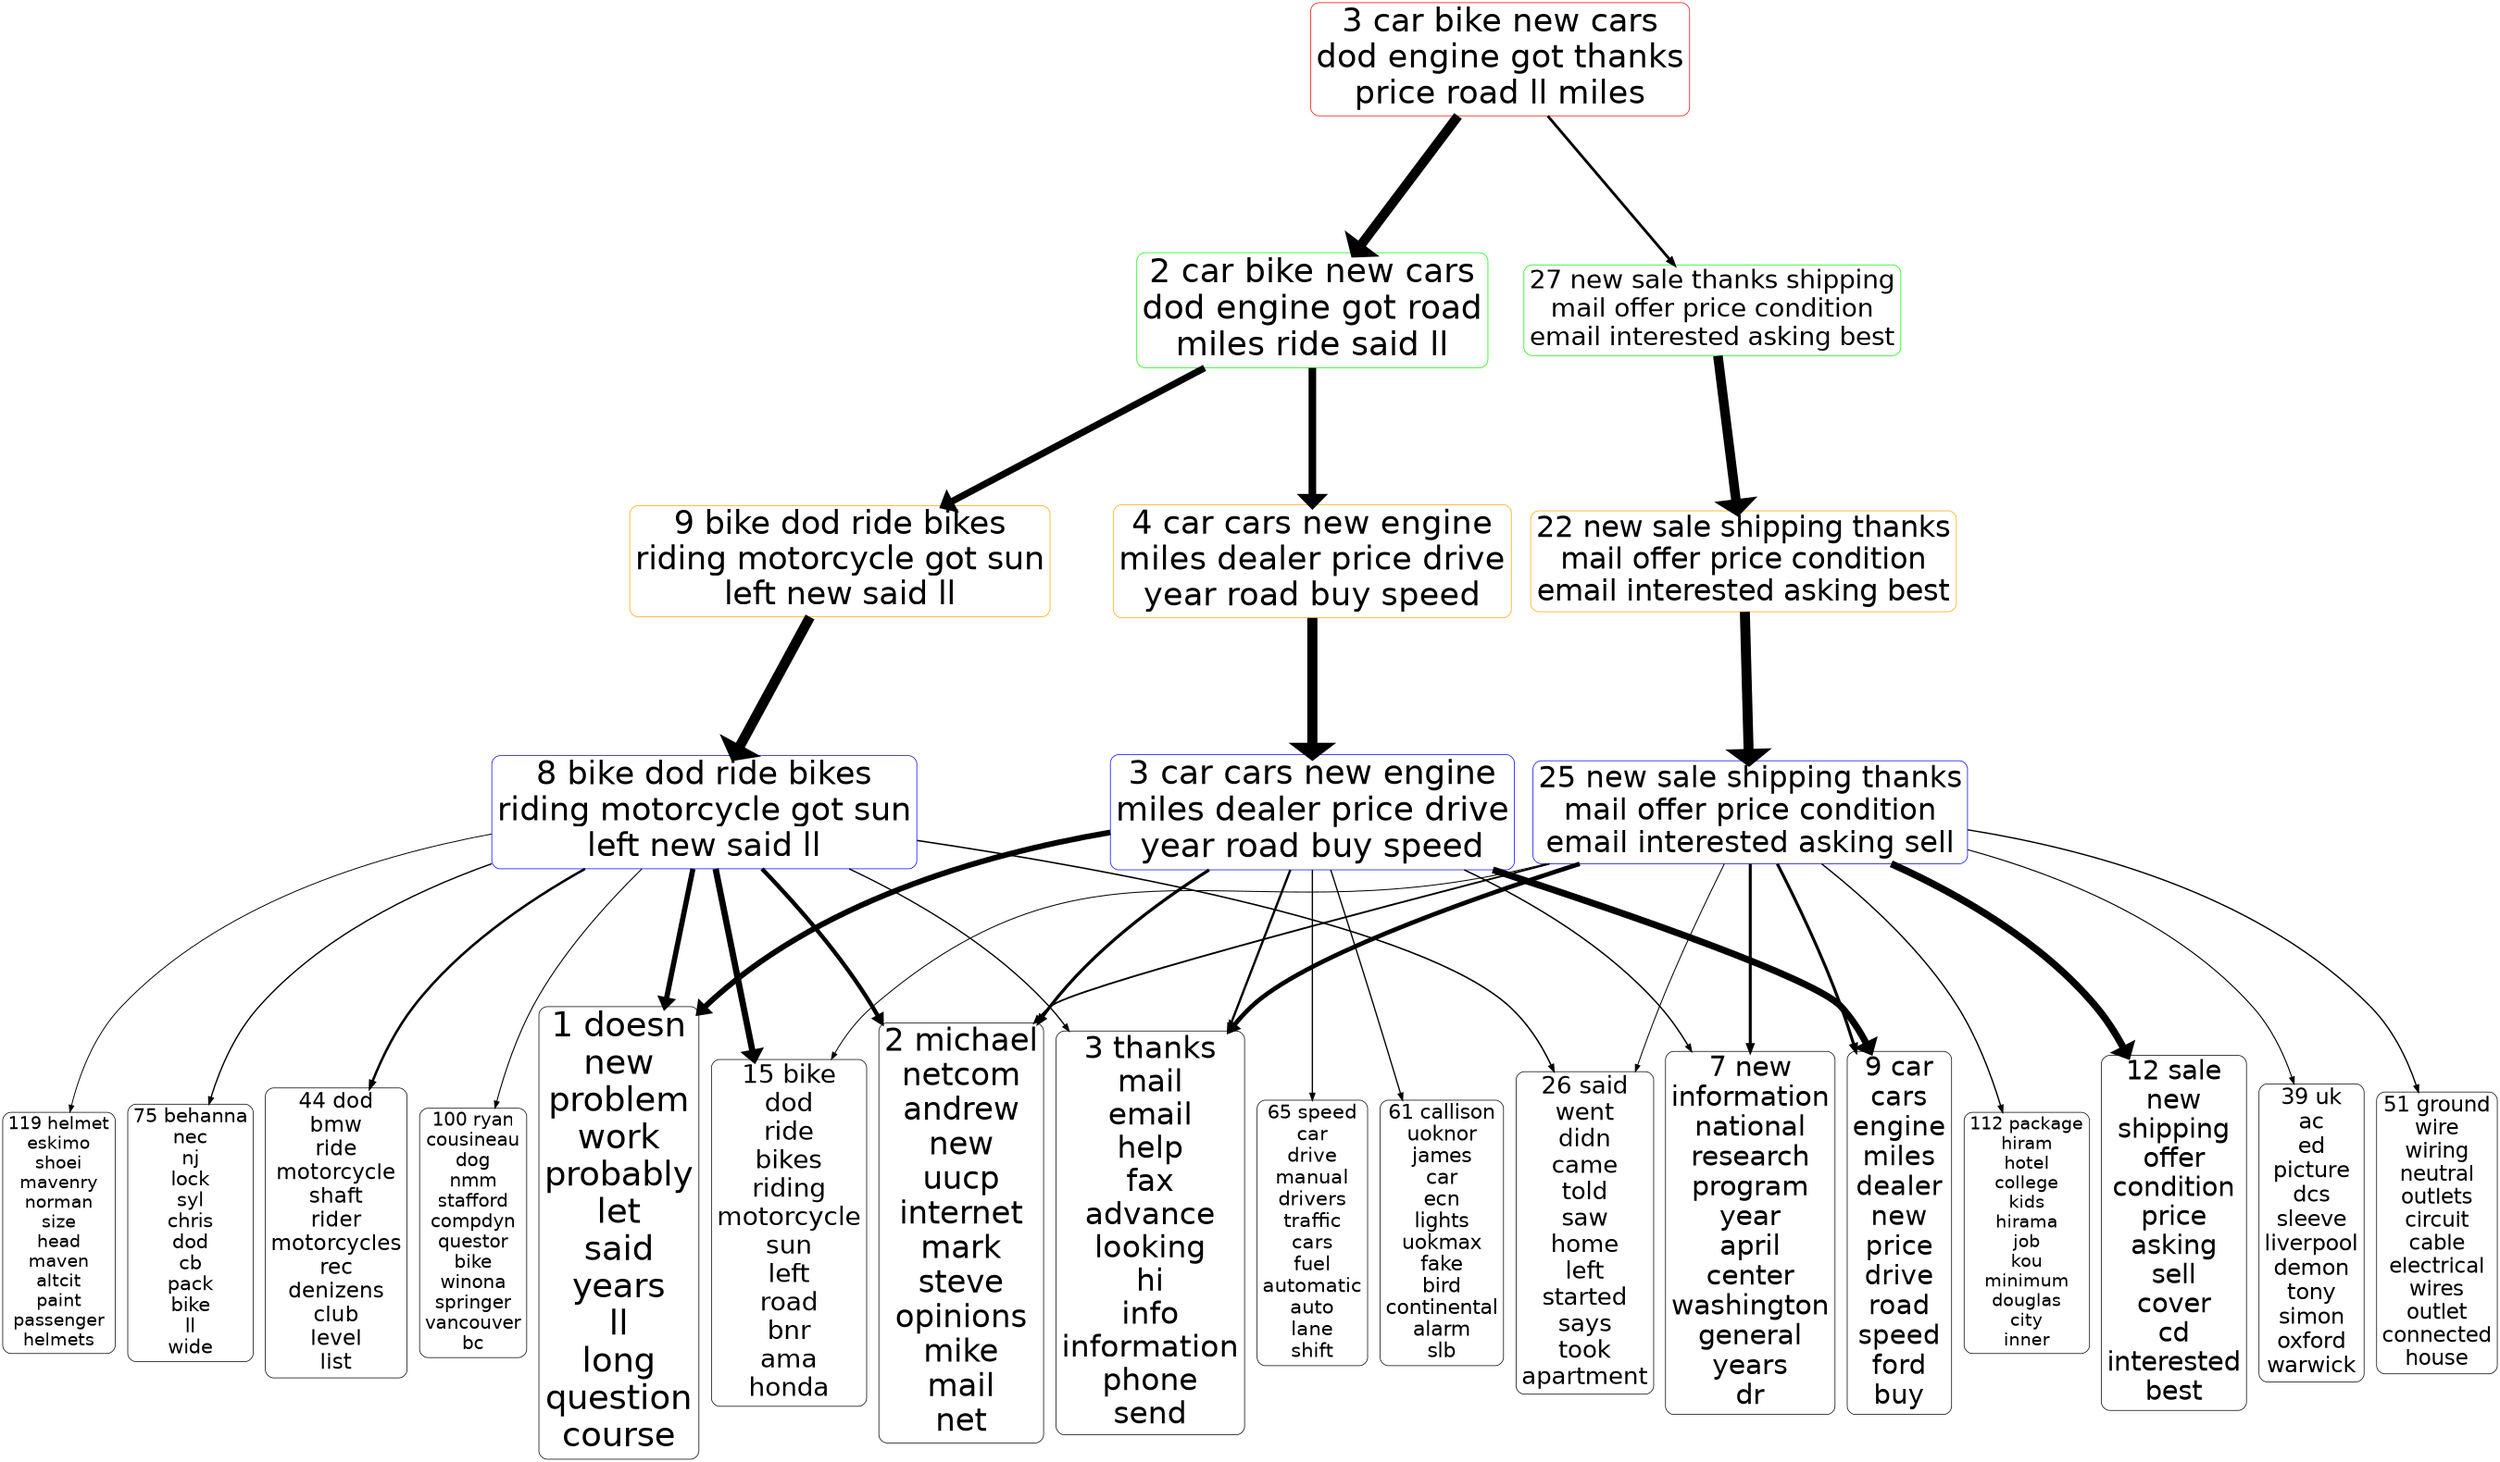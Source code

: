 digraph G {
size="18,18!";ranksep=4; ratio = auto; layers="1:2:3:4:5";
graph [fontname = "helvetica"];node [fontname = "helvetica"];edge [fontname = "helvetica"];ranksep=2.8;
"5_3" [ rank =5,fontsize =48.1546, shape=box, style="rounded", color=red, label="3 car bike new cars
dod engine got thanks
price road ll miles"]
"5_3" -> "4_2" [penwidth=14.0886,dir=forward]
"4_2" [rank =6,fontsize =49.5216, shape=box, style="rounded", color=green,label="2 car bike new cars
dod engine got road
miles ride said ll"]
"5_3" -> "4_27" [penwidth=4.0281,dir=forward]
"4_27" [rank =6,fontsize =38.1314, shape=box, style="rounded", color=green,label="27 new sale thanks shipping
mail offer price condition
email interested asking best"]
"4_2" [ rank =4,fontsize =49.5216, shape=box, style="rounded", color=green, label="2 car bike new cars
dod engine got road
miles ride said ll"]
"4_2" -> "3_4" [penwidth=11.1773,dir=forward]
"3_4" [rank =5,fontsize =48.3403, shape=box, style="rounded", color=orange,label="4 car cars new engine
miles dealer price drive
year road buy speed"]
"4_2" -> "3_9" [penwidth=9.9568,dir=forward]
"3_9" [rank =5,fontsize =47.1522, shape=box, style="rounded", color=orange,label="9 bike dod ride bikes
riding motorcycle got sun
left new said ll"]
"3_4" [ rank =3,fontsize =48.3403, shape=box, style="rounded", color=orange, label="4 car cars new engine
miles dealer price drive
year road buy speed"]
"3_4" -> "2_3" [penwidth=14.9536,dir=forward]
"2_3" [rank =4,fontsize =49.0955, shape=box, style="rounded", color=blue,label="3 car cars new engine
miles dealer price drive
year road buy speed"]
"2_3" [ rank =2,fontsize =49.0955, shape=box, style="rounded", color=blue, label="3 car cars new engine
miles dealer price drive
year road buy speed"]
"2_3" -> "1_1" [penwidth=8.3258,dir=forward]
"1_1" [rank =3,fontsize =50, shape=box, style="rounded", color=black,label="1 doesn
new
problem
work
probably
let
said
years
ll
long
question
course"]
"2_3" -> "1_2" [penwidth=4.5911,dir=forward]
"1_2" [rank =3,fontsize =46.1741, shape=box, style="rounded", color=black,label="2 michael
netcom
andrew
new
uucp
internet
mark
steve
opinions
mike
mail
net"]
"2_3" -> "1_3" [penwidth=3.3888,dir=forward]
"1_3" [rank =3,fontsize =44.9965, shape=box, style="rounded", color=black,label="3 thanks
mail
email
help
fax
advance
looking
hi
info
information
phone
send"]
"2_3" -> "1_7" [penwidth=2.0837,dir=forward]
"1_7" [rank =3,fontsize =40.4508, shape=box, style="rounded", color=black,label="7 new
information
national
research
program
year
april
center
washington
general
years
dr"]
"2_3" -> "1_9" [penwidth=9.9887,dir=forward]
"1_9" [rank =3,fontsize =40.0639, shape=box, style="rounded", color=black,label="9 car
cars
engine
miles
dealer
new
price
drive
road
speed
ford
buy"]
"2_3" -> "1_61" [penwidth=1.8797,dir=forward]
"1_61" [rank =3,fontsize =29.4344, shape=box, style="rounded", color=black,label="61 callison
uoknor
james
car
ecn
lights
uokmax
fake
bird
continental
alarm
slb"]
"2_3" -> "1_65" [penwidth=1.9152,dir=forward]
"1_65" [rank =3,fontsize =28.8508, shape=box, style="rounded", color=black,label="65 speed
car
drive
manual
drivers
traffic
cars
fuel
automatic
auto
lane
shift"]
"3_9" [ rank =3,fontsize =47.1522, shape=box, style="rounded", color=orange, label="9 bike dod ride bikes
riding motorcycle got sun
left new said ll"]
"3_9" -> "2_8" [penwidth=14.8659,dir=forward]
"2_8" [rank =4,fontsize =47.8012, shape=box, style="rounded", color=blue,label="8 bike dod ride bikes
riding motorcycle got sun
left new said ll"]
"2_8" [ rank =2,fontsize =47.8012, shape=box, style="rounded", color=blue, label="8 bike dod ride bikes
riding motorcycle got sun
left new said ll"]
"2_8" -> "1_1" [penwidth=7.7633,dir=forward]
"1_1" [rank =3,fontsize =50, shape=box, style="rounded", color=black,label="1 doesn
new
problem
work
probably
let
said
years
ll
long
question
course"]
"2_8" -> "1_2" [penwidth=6.1802,dir=forward]
"1_2" [rank =3,fontsize =46.1741, shape=box, style="rounded", color=black,label="2 michael
netcom
andrew
new
uucp
internet
mark
steve
opinions
mike
mail
net"]
"2_8" -> "1_3" [penwidth=1.9109,dir=forward]
"1_3" [rank =3,fontsize =44.9965, shape=box, style="rounded", color=black,label="3 thanks
mail
email
help
fax
advance
looking
hi
info
information
phone
send"]
"2_8" -> "1_15" [penwidth=9.2449,dir=forward]
"1_15" [rank =3,fontsize =38.2102, shape=box, style="rounded", color=black,label="15 bike
dod
ride
bikes
riding
motorcycle
sun
left
road
bnr
ama
honda"]
"2_8" -> "1_26" [penwidth=2.1836,dir=forward]
"1_26" [rank =3,fontsize =35.2628, shape=box, style="rounded", color=black,label="26 said
went
didn
came
told
saw
home
left
started
says
took
apartment"]
"2_8" -> "1_44" [penwidth=3.6203,dir=forward]
"1_44" [rank =3,fontsize =31.7562, shape=box, style="rounded", color=black,label="44 dod
bmw
ride
motorcycle
shaft
rider
motorcycles
rec
denizens
club
level
list"]
"2_8" -> "1_75" [penwidth=1.959,dir=forward]
"1_75" [rank =3,fontsize =28.2286, shape=box, style="rounded", color=black,label="75 behanna
nec
nj
lock
syl
chris
dod
cb
pack
bike
ll
wide"]
"2_8" -> "1_100" [penwidth=1.5081,dir=forward]
"1_100" [rank =3,fontsize =26.8906, shape=box, style="rounded", color=black,label="100 ryan
cousineau
dog
nmm
stafford
compdyn
questor
bike
winona
springer
vancouver
bc"]
"2_8" -> "1_119" [penwidth=1.3241,dir=forward]
"1_119" [rank =3,fontsize =26.1342, shape=box, style="rounded", color=black,label="119 helmet
eskimo
shoei
mavenry
norman
size
head
maven
altcit
paint
passenger
helmets"]
"4_27" [ rank =4,fontsize =38.1314, shape=box, style="rounded", color=green, label="27 new sale thanks shipping
mail offer price condition
email interested asking best"]
"4_27" -> "3_22" [penwidth=14.12,dir=forward]
"3_22" [rank =5,fontsize =43.1058, shape=box, style="rounded", color=orange,label="22 new sale shipping thanks
mail offer price condition
email interested asking best"]
"3_22" [ rank =3,fontsize =43.1058, shape=box, style="rounded", color=orange, label="22 new sale shipping thanks
mail offer price condition
email interested asking best"]
"3_22" -> "2_25" [penwidth=14.7368,dir=forward]
"2_25" [rank =4,fontsize =43.6507, shape=box, style="rounded", color=blue,label="25 new sale shipping thanks
mail offer price condition
email interested asking sell"]
"2_25" [ rank =2,fontsize =43.6507, shape=box, style="rounded", color=blue, label="25 new sale shipping thanks
mail offer price condition
email interested asking sell"]
"2_25" -> "1_2" [penwidth=2.6175,dir=forward]
"1_2" [rank =3,fontsize =46.1741, shape=box, style="rounded", color=black,label="2 michael
netcom
andrew
new
uucp
internet
mark
steve
opinions
mike
mail
net"]
"2_25" -> "1_3" [penwidth=6.6269,dir=forward]
"1_3" [rank =3,fontsize =44.9965, shape=box, style="rounded", color=black,label="3 thanks
mail
email
help
fax
advance
looking
hi
info
information
phone
send"]
"2_25" -> "1_7" [penwidth=4.3591,dir=forward]
"1_7" [rank =3,fontsize =40.4508, shape=box, style="rounded", color=black,label="7 new
information
national
research
program
year
april
center
washington
general
years
dr"]
"2_25" -> "1_9" [penwidth=4.4403,dir=forward]
"1_9" [rank =3,fontsize =40.0639, shape=box, style="rounded", color=black,label="9 car
cars
engine
miles
dealer
new
price
drive
road
speed
ford
buy"]
"2_25" -> "1_12" [penwidth=10.5016,dir=forward]
"1_12" [rank =3,fontsize =39.1159, shape=box, style="rounded", color=black,label="12 sale
new
shipping
offer
condition
price
asking
sell
cover
cd
interested
best"]
"2_25" -> "1_15" [penwidth=1.3965,dir=forward]
"1_15" [rank =3,fontsize =38.2102, shape=box, style="rounded", color=black,label="15 bike
dod
ride
bikes
riding
motorcycle
sun
left
road
bnr
ama
honda"]
"2_25" -> "1_26" [penwidth=1.3965,dir=forward]
"1_26" [rank =3,fontsize =35.2628, shape=box, style="rounded", color=black,label="26 said
went
didn
came
told
saw
home
left
started
says
took
apartment"]
"2_25" -> "1_39" [penwidth=1.5687,dir=forward]
"1_39" [rank =3,fontsize =32.2729, shape=box, style="rounded", color=black,label="39 uk
ac
ed
picture
dcs
sleeve
liverpool
demon
tony
simon
oxford
warwick"]
"2_25" -> "1_51" [penwidth=1.9724,dir=forward]
"1_51" [rank =3,fontsize =30.9828, shape=box, style="rounded", color=black,label="51 ground
wire
wiring
neutral
outlets
circuit
cable
electrical
wires
outlet
connected
house"]
"2_25" -> "1_112" [penwidth=1.9981,dir=forward]
"1_112" [rank =3,fontsize =26.2961, shape=box, style="rounded", color=black,label="112 package
hiram
hotel
college
kids
hirama
job
kou
minimum
douglas
city
inner"]
{rank=same; "1_1" "1_2" "1_3" "1_7" "1_9" "1_61" "1_65" "1_1" "1_2" "1_3" "1_15" "1_26" "1_44" "1_75" "1_100" "1_119" "1_2" "1_3" "1_7" "1_9" "1_12" "1_15" "1_26" "1_39" "1_51" "1_112"}{rank=same; "2_3" "2_3" "2_8" "2_8" "2_25" "2_25"}{rank=same; "3_4" "3_9" "3_4" "3_9" "3_22" "3_22"}{rank=same; "4_2" "4_27" "4_2" "4_27"}{rank=same; "5_3"}}